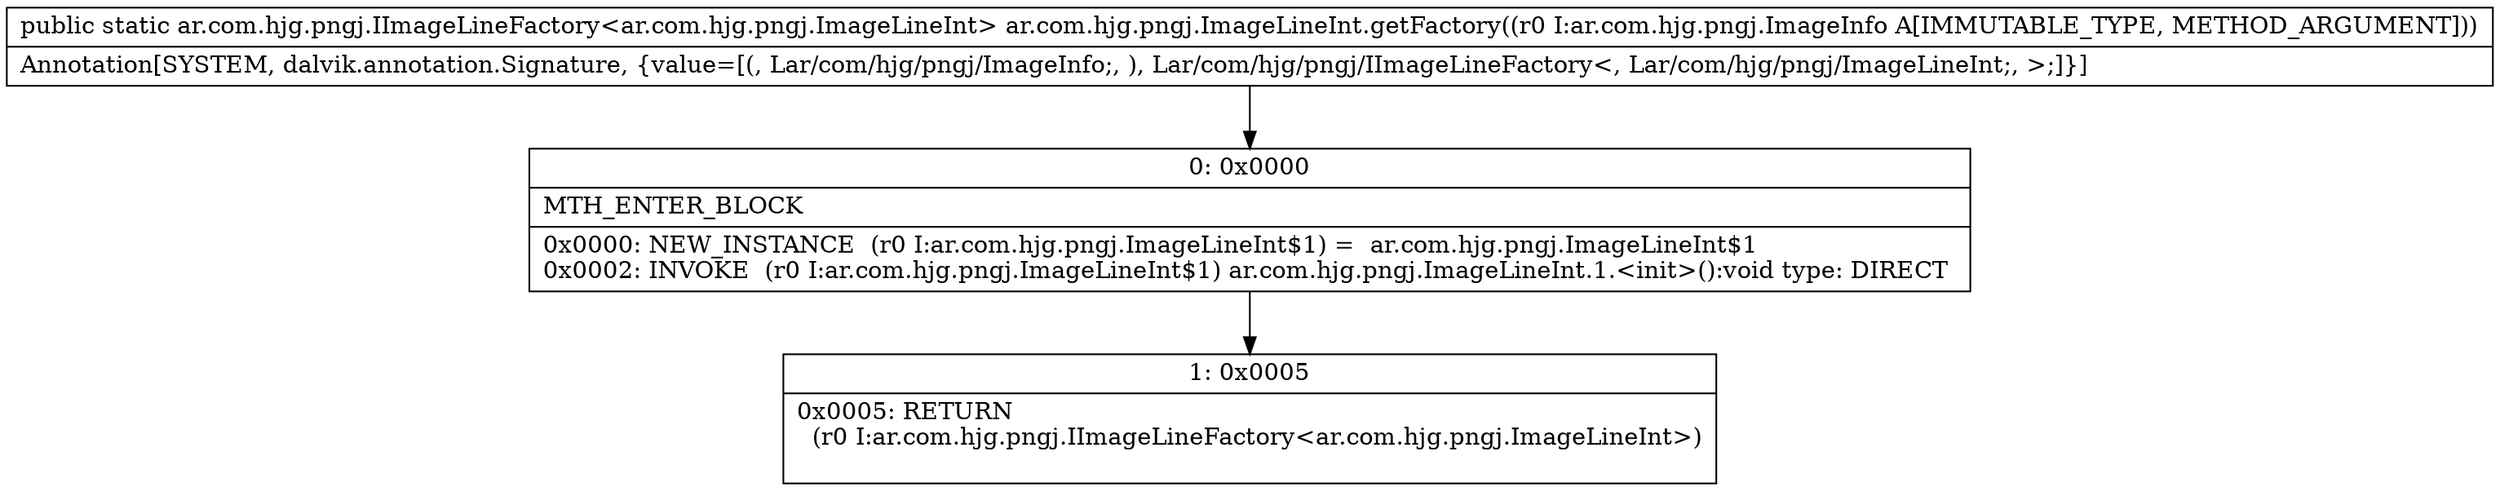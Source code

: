 digraph "CFG forar.com.hjg.pngj.ImageLineInt.getFactory(Lar\/com\/hjg\/pngj\/ImageInfo;)Lar\/com\/hjg\/pngj\/IImageLineFactory;" {
Node_0 [shape=record,label="{0\:\ 0x0000|MTH_ENTER_BLOCK\l|0x0000: NEW_INSTANCE  (r0 I:ar.com.hjg.pngj.ImageLineInt$1) =  ar.com.hjg.pngj.ImageLineInt$1 \l0x0002: INVOKE  (r0 I:ar.com.hjg.pngj.ImageLineInt$1) ar.com.hjg.pngj.ImageLineInt.1.\<init\>():void type: DIRECT \l}"];
Node_1 [shape=record,label="{1\:\ 0x0005|0x0005: RETURN  \l  (r0 I:ar.com.hjg.pngj.IImageLineFactory\<ar.com.hjg.pngj.ImageLineInt\>)\l \l}"];
MethodNode[shape=record,label="{public static ar.com.hjg.pngj.IImageLineFactory\<ar.com.hjg.pngj.ImageLineInt\> ar.com.hjg.pngj.ImageLineInt.getFactory((r0 I:ar.com.hjg.pngj.ImageInfo A[IMMUTABLE_TYPE, METHOD_ARGUMENT]))  | Annotation[SYSTEM, dalvik.annotation.Signature, \{value=[(, Lar\/com\/hjg\/pngj\/ImageInfo;, ), Lar\/com\/hjg\/pngj\/IImageLineFactory\<, Lar\/com\/hjg\/pngj\/ImageLineInt;, \>;]\}]\l}"];
MethodNode -> Node_0;
Node_0 -> Node_1;
}


